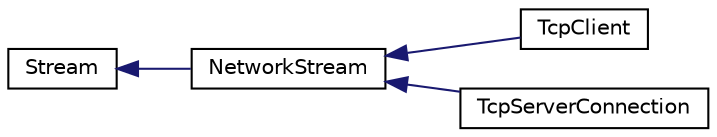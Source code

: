 digraph "Graphical Class Hierarchy"
{
  edge [fontname="Helvetica",fontsize="10",labelfontname="Helvetica",labelfontsize="10"];
  node [fontname="Helvetica",fontsize="10",shape=record];
  rankdir="LR";
  Node0 [label="Stream",height=0.2,width=0.4,color="black", fillcolor="white", style="filled",URL="$class_p_e_a_r2_1_1_net_1_1_transmitter_1_1_stream.html"];
  Node0 -> Node1 [dir="back",color="midnightblue",fontsize="10",style="solid",fontname="Helvetica"];
  Node1 [label="NetworkStream",height=0.2,width=0.4,color="black", fillcolor="white", style="filled",URL="$class_p_e_a_r2_1_1_net_1_1_transmitter_1_1_network_stream.html"];
  Node1 -> Node2 [dir="back",color="midnightblue",fontsize="10",style="solid",fontname="Helvetica"];
  Node2 [label="TcpClient",height=0.2,width=0.4,color="black", fillcolor="white", style="filled",URL="$class_p_e_a_r2_1_1_net_1_1_transmitter_1_1_tcp_client.html"];
  Node1 -> Node3 [dir="back",color="midnightblue",fontsize="10",style="solid",fontname="Helvetica"];
  Node3 [label="TcpServerConnection",height=0.2,width=0.4,color="black", fillcolor="white", style="filled",URL="$class_p_e_a_r2_1_1_net_1_1_transmitter_1_1_tcp_server_connection.html"];
}

